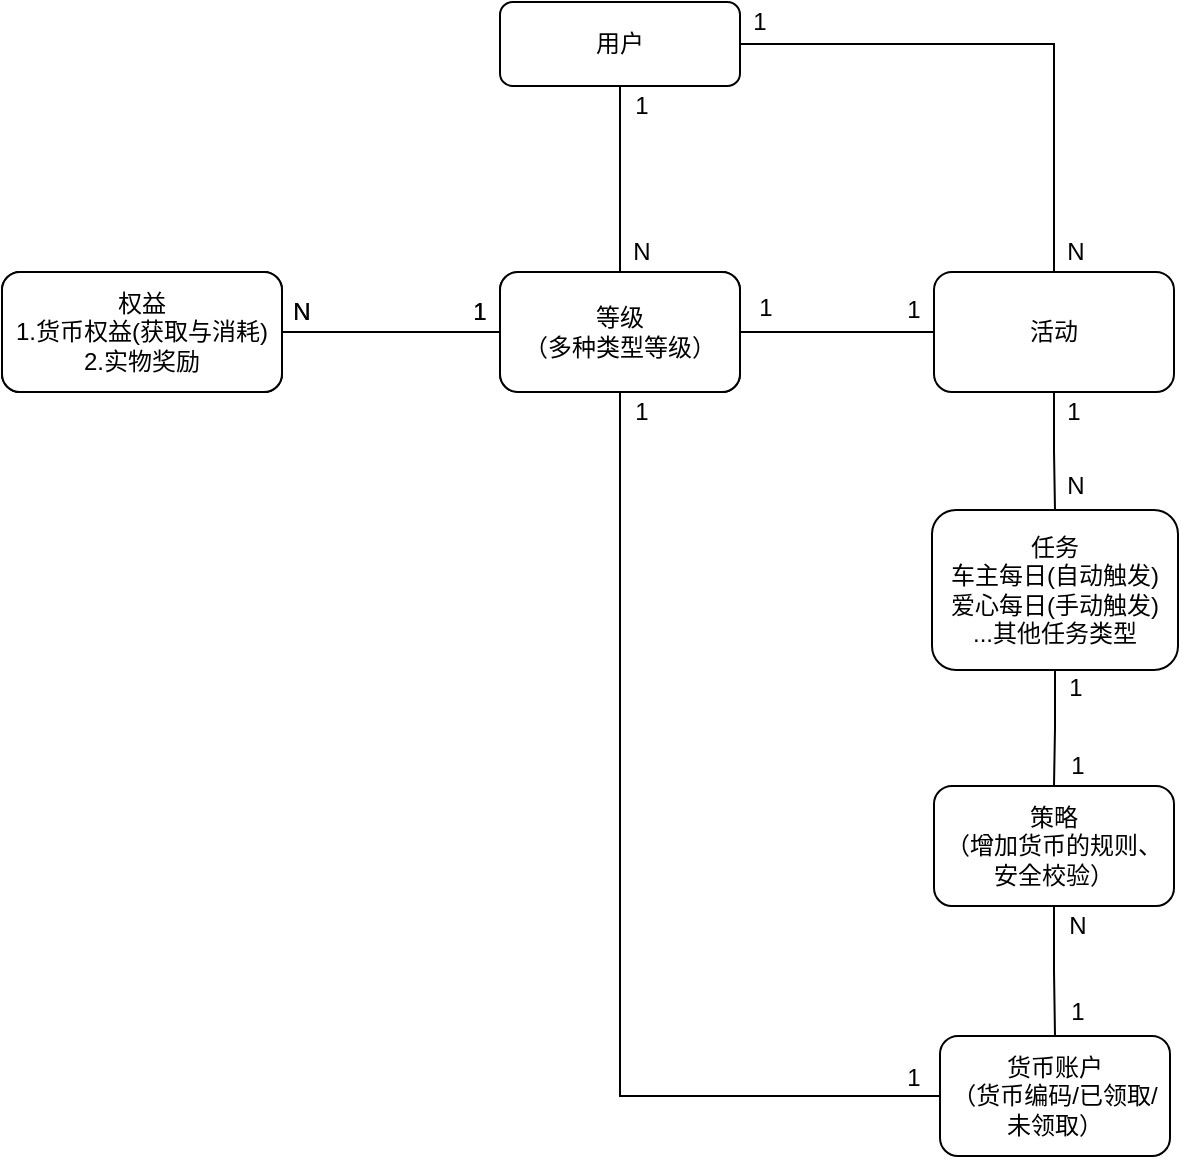 <mxfile version="17.4.6" type="github">
  <diagram id="R2lEEEUBdFMjLlhIrx00" name="Page-1">
    <mxGraphModel dx="1422" dy="762" grid="1" gridSize="10" guides="1" tooltips="1" connect="1" arrows="1" fold="1" page="1" pageScale="1" pageWidth="850" pageHeight="1100" math="0" shadow="0" extFonts="Permanent Marker^https://fonts.googleapis.com/css?family=Permanent+Marker">
      <root>
        <mxCell id="0" />
        <mxCell id="1" parent="0" />
        <mxCell id="8VrVetNonSgiCDTG21WU-2" value="货币账户&lt;br&gt;&lt;span style=&quot;text-align: left&quot;&gt;（货币编码/已领取/未领取）&lt;/span&gt;" style="rounded=1;whiteSpace=wrap;html=1;" parent="1" vertex="1">
          <mxGeometry x="559" y="697" width="115" height="60" as="geometry" />
        </mxCell>
        <mxCell id="8VrVetNonSgiCDTG21WU-3" value="等级&lt;br&gt;（多种类型等级）" style="rounded=1;whiteSpace=wrap;html=1;" parent="1" vertex="1">
          <mxGeometry x="339" y="315" width="120" height="60" as="geometry" />
        </mxCell>
        <mxCell id="8VrVetNonSgiCDTG21WU-7" style="rounded=0;orthogonalLoop=1;jettySize=auto;html=1;exitX=0.5;exitY=1;exitDx=0;exitDy=0;entryX=0.5;entryY=0;entryDx=0;entryDy=0;edgeStyle=orthogonalEdgeStyle;endArrow=none;endFill=0;" parent="1" source="8VrVetNonSgiCDTG21WU-5" target="r65WCnQhAkEXvmWMmmYw-30" edge="1">
          <mxGeometry relative="1" as="geometry">
            <mxPoint x="614" y="574" as="targetPoint" />
          </mxGeometry>
        </mxCell>
        <mxCell id="8VrVetNonSgiCDTG21WU-5" value="任务&lt;br&gt;车主每日(自动触发)&lt;br&gt;爱心每日(手动触发)&lt;br&gt;...其他任务类型" style="rounded=1;whiteSpace=wrap;html=1;" parent="1" vertex="1">
          <mxGeometry x="555" y="434" width="123" height="80" as="geometry" />
        </mxCell>
        <mxCell id="r65WCnQhAkEXvmWMmmYw-31" style="rounded=0;orthogonalLoop=1;jettySize=auto;html=1;exitX=0.5;exitY=1;exitDx=0;exitDy=0;entryX=0.5;entryY=0;entryDx=0;entryDy=0;edgeStyle=orthogonalEdgeStyle;endArrow=none;endFill=0;" parent="1" source="r65WCnQhAkEXvmWMmmYw-30" target="8VrVetNonSgiCDTG21WU-2" edge="1">
          <mxGeometry relative="1" as="geometry" />
        </mxCell>
        <mxCell id="r65WCnQhAkEXvmWMmmYw-30" value="策略&lt;br&gt;（增加货币的规则、安全校验）" style="rounded=1;whiteSpace=wrap;html=1;" parent="1" vertex="1">
          <mxGeometry x="556" y="572" width="120" height="60" as="geometry" />
        </mxCell>
        <mxCell id="r65WCnQhAkEXvmWMmmYw-34" style="rounded=0;orthogonalLoop=1;jettySize=auto;html=1;exitX=0.5;exitY=1;exitDx=0;exitDy=0;entryX=0.5;entryY=0;entryDx=0;entryDy=0;edgeStyle=orthogonalEdgeStyle;endArrow=none;endFill=0;" parent="1" source="r65WCnQhAkEXvmWMmmYw-33" target="8VrVetNonSgiCDTG21WU-5" edge="1">
          <mxGeometry relative="1" as="geometry" />
        </mxCell>
        <mxCell id="r65WCnQhAkEXvmWMmmYw-33" value="活动" style="rounded=1;whiteSpace=wrap;html=1;" parent="1" vertex="1">
          <mxGeometry x="556" y="315" width="120" height="60" as="geometry" />
        </mxCell>
        <mxCell id="r65WCnQhAkEXvmWMmmYw-35" value="权益&lt;br&gt;1.货币权益(获取与消耗)&lt;br&gt;2.实物奖励&lt;br&gt;" style="rounded=1;whiteSpace=wrap;html=1;" parent="1" vertex="1">
          <mxGeometry x="90" y="315" width="140" height="60" as="geometry" />
        </mxCell>
        <mxCell id="r65WCnQhAkEXvmWMmmYw-37" value="1" style="text;html=1;strokeColor=none;fillColor=none;align=center;verticalAlign=middle;whiteSpace=wrap;rounded=0;" parent="1" vertex="1">
          <mxGeometry x="319" y="325" width="20" height="20" as="geometry" />
        </mxCell>
        <mxCell id="r65WCnQhAkEXvmWMmmYw-38" value="N" style="text;html=1;strokeColor=none;fillColor=none;align=center;verticalAlign=middle;whiteSpace=wrap;rounded=0;" parent="1" vertex="1">
          <mxGeometry x="230" y="325" width="20" height="20" as="geometry" />
        </mxCell>
        <mxCell id="r65WCnQhAkEXvmWMmmYw-40" value="1" style="text;html=1;strokeColor=none;fillColor=none;align=center;verticalAlign=middle;whiteSpace=wrap;rounded=0;" parent="1" vertex="1">
          <mxGeometry x="536" y="324" width="20" height="20" as="geometry" />
        </mxCell>
        <mxCell id="r65WCnQhAkEXvmWMmmYw-43" value="N" style="text;html=1;strokeColor=none;fillColor=none;align=center;verticalAlign=middle;whiteSpace=wrap;rounded=0;" parent="1" vertex="1">
          <mxGeometry x="618" y="632" width="20" height="20" as="geometry" />
        </mxCell>
        <mxCell id="r65WCnQhAkEXvmWMmmYw-44" value="1" style="text;html=1;strokeColor=none;fillColor=none;align=center;verticalAlign=middle;whiteSpace=wrap;rounded=0;" parent="1" vertex="1">
          <mxGeometry x="618" y="675" width="20" height="20" as="geometry" />
        </mxCell>
        <mxCell id="r65WCnQhAkEXvmWMmmYw-45" value="1" style="text;html=1;strokeColor=none;fillColor=none;align=center;verticalAlign=middle;whiteSpace=wrap;rounded=0;" parent="1" vertex="1">
          <mxGeometry x="618" y="552" width="20" height="20" as="geometry" />
        </mxCell>
        <mxCell id="r65WCnQhAkEXvmWMmmYw-46" value="1" style="text;html=1;strokeColor=none;fillColor=none;align=center;verticalAlign=middle;whiteSpace=wrap;rounded=0;" parent="1" vertex="1">
          <mxGeometry x="617" y="513" width="20" height="20" as="geometry" />
        </mxCell>
        <mxCell id="r65WCnQhAkEXvmWMmmYw-47" value="1" style="text;html=1;strokeColor=none;fillColor=none;align=center;verticalAlign=middle;whiteSpace=wrap;rounded=0;" parent="1" vertex="1">
          <mxGeometry x="616" y="375" width="20" height="20" as="geometry" />
        </mxCell>
        <mxCell id="r65WCnQhAkEXvmWMmmYw-48" value="N" style="text;html=1;strokeColor=none;fillColor=none;align=center;verticalAlign=middle;whiteSpace=wrap;rounded=0;" parent="1" vertex="1">
          <mxGeometry x="617" y="412" width="20" height="20" as="geometry" />
        </mxCell>
        <mxCell id="r65WCnQhAkEXvmWMmmYw-70" style="rounded=0;orthogonalLoop=1;jettySize=auto;html=1;exitX=1;exitY=0.5;exitDx=0;exitDy=0;entryX=0;entryY=0.5;entryDx=0;entryDy=0;edgeStyle=orthogonalEdgeStyle;endArrow=none;endFill=0;" parent="1" source="r65WCnQhAkEXvmWMmmYw-61" target="r65WCnQhAkEXvmWMmmYw-33" edge="1">
          <mxGeometry relative="1" as="geometry" />
        </mxCell>
        <mxCell id="INlRx_tP3Vhl8keTO1iN-1" style="edgeStyle=orthogonalEdgeStyle;rounded=0;orthogonalLoop=1;jettySize=auto;html=1;exitX=0.5;exitY=1;exitDx=0;exitDy=0;entryX=0;entryY=0.5;entryDx=0;entryDy=0;endArrow=none;endFill=0;" edge="1" parent="1" source="r65WCnQhAkEXvmWMmmYw-61" target="8VrVetNonSgiCDTG21WU-2">
          <mxGeometry relative="1" as="geometry" />
        </mxCell>
        <mxCell id="r65WCnQhAkEXvmWMmmYw-61" value="等级&lt;br&gt;（多种类型等级）" style="rounded=1;whiteSpace=wrap;html=1;" parent="1" vertex="1">
          <mxGeometry x="339" y="315" width="120" height="60" as="geometry" />
        </mxCell>
        <mxCell id="r65WCnQhAkEXvmWMmmYw-62" value="权益&lt;br&gt;1.货币权益(获取与消耗)&lt;br&gt;2.实物奖励&lt;br&gt;" style="rounded=1;whiteSpace=wrap;html=1;" parent="1" vertex="1">
          <mxGeometry x="90" y="315" width="140" height="60" as="geometry" />
        </mxCell>
        <mxCell id="r65WCnQhAkEXvmWMmmYw-63" value="1" style="text;html=1;strokeColor=none;fillColor=none;align=center;verticalAlign=middle;whiteSpace=wrap;rounded=0;" parent="1" vertex="1">
          <mxGeometry x="319" y="325" width="20" height="20" as="geometry" />
        </mxCell>
        <mxCell id="r65WCnQhAkEXvmWMmmYw-78" style="edgeStyle=orthogonalEdgeStyle;rounded=0;orthogonalLoop=1;jettySize=auto;html=1;exitX=0;exitY=1;exitDx=0;exitDy=0;entryX=0;entryY=0.5;entryDx=0;entryDy=0;endArrow=none;endFill=0;" parent="1" source="r65WCnQhAkEXvmWMmmYw-64" target="r65WCnQhAkEXvmWMmmYw-61" edge="1">
          <mxGeometry relative="1" as="geometry">
            <Array as="points">
              <mxPoint x="280" y="345" />
              <mxPoint x="280" y="345" />
            </Array>
          </mxGeometry>
        </mxCell>
        <mxCell id="r65WCnQhAkEXvmWMmmYw-64" value="N" style="text;html=1;strokeColor=none;fillColor=none;align=center;verticalAlign=middle;whiteSpace=wrap;rounded=0;" parent="1" vertex="1">
          <mxGeometry x="230" y="325" width="20" height="20" as="geometry" />
        </mxCell>
        <mxCell id="r65WCnQhAkEXvmWMmmYw-65" value="1" style="text;html=1;strokeColor=none;fillColor=none;align=center;verticalAlign=middle;whiteSpace=wrap;rounded=0;" parent="1" vertex="1">
          <mxGeometry x="462" y="323" width="20" height="20" as="geometry" />
        </mxCell>
        <mxCell id="r65WCnQhAkEXvmWMmmYw-66" value="" style="rounded=0;orthogonalLoop=1;jettySize=auto;html=1;edgeStyle=orthogonalEdgeStyle;endArrow=none;endFill=0;" parent="1" source="r65WCnQhAkEXvmWMmmYw-67" target="r65WCnQhAkEXvmWMmmYw-61" edge="1">
          <mxGeometry relative="1" as="geometry" />
        </mxCell>
        <mxCell id="r65WCnQhAkEXvmWMmmYw-77" style="edgeStyle=orthogonalEdgeStyle;rounded=0;orthogonalLoop=1;jettySize=auto;html=1;exitX=1;exitY=0.5;exitDx=0;exitDy=0;entryX=0.5;entryY=0;entryDx=0;entryDy=0;endArrow=none;endFill=0;" parent="1" source="r65WCnQhAkEXvmWMmmYw-67" target="r65WCnQhAkEXvmWMmmYw-33" edge="1">
          <mxGeometry relative="1" as="geometry" />
        </mxCell>
        <mxCell id="r65WCnQhAkEXvmWMmmYw-67" value="用户" style="rounded=1;whiteSpace=wrap;html=1;" parent="1" vertex="1">
          <mxGeometry x="339" y="180" width="120" height="42" as="geometry" />
        </mxCell>
        <mxCell id="r65WCnQhAkEXvmWMmmYw-68" value="N" style="text;html=1;strokeColor=none;fillColor=none;align=center;verticalAlign=middle;whiteSpace=wrap;rounded=0;" parent="1" vertex="1">
          <mxGeometry x="400" y="295" width="20" height="20" as="geometry" />
        </mxCell>
        <mxCell id="r65WCnQhAkEXvmWMmmYw-69" value="1" style="text;html=1;strokeColor=none;fillColor=none;align=center;verticalAlign=middle;whiteSpace=wrap;rounded=0;" parent="1" vertex="1">
          <mxGeometry x="400" y="222" width="20" height="20" as="geometry" />
        </mxCell>
        <mxCell id="r65WCnQhAkEXvmWMmmYw-79" value="1" style="text;html=1;strokeColor=none;fillColor=none;align=center;verticalAlign=middle;whiteSpace=wrap;rounded=0;" parent="1" vertex="1">
          <mxGeometry x="459" y="180" width="20" height="20" as="geometry" />
        </mxCell>
        <mxCell id="r65WCnQhAkEXvmWMmmYw-80" value="N" style="text;html=1;strokeColor=none;fillColor=none;align=center;verticalAlign=middle;whiteSpace=wrap;rounded=0;" parent="1" vertex="1">
          <mxGeometry x="617" y="295" width="20" height="20" as="geometry" />
        </mxCell>
        <mxCell id="INlRx_tP3Vhl8keTO1iN-2" value="1" style="text;html=1;strokeColor=none;fillColor=none;align=center;verticalAlign=middle;whiteSpace=wrap;rounded=0;" vertex="1" parent="1">
          <mxGeometry x="400" y="375" width="20" height="20" as="geometry" />
        </mxCell>
        <mxCell id="INlRx_tP3Vhl8keTO1iN-3" value="1" style="text;html=1;strokeColor=none;fillColor=none;align=center;verticalAlign=middle;whiteSpace=wrap;rounded=0;" vertex="1" parent="1">
          <mxGeometry x="536" y="708" width="20" height="20" as="geometry" />
        </mxCell>
      </root>
    </mxGraphModel>
  </diagram>
</mxfile>
